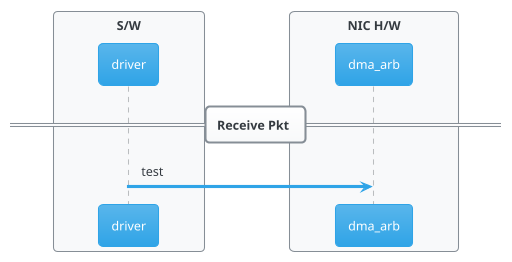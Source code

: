 {
  "sha1": "hdkdn8jbzbwp7zjuesfdropfuc0k06c",
  "insertion": {
    "when": "2024-06-03T18:59:29.481Z",
    "url": "https://github.com/plantuml/plantuml/issues/1214",
    "user": "plantuml@gmail.com"
  }
}
@startuml
!theme cerulean

box "S/W"
participant driver

end box

box "NIC H/W"
participant dma_arb
end box

== Receive Pkt ==
driver -> dma_arb: test

@enduml
